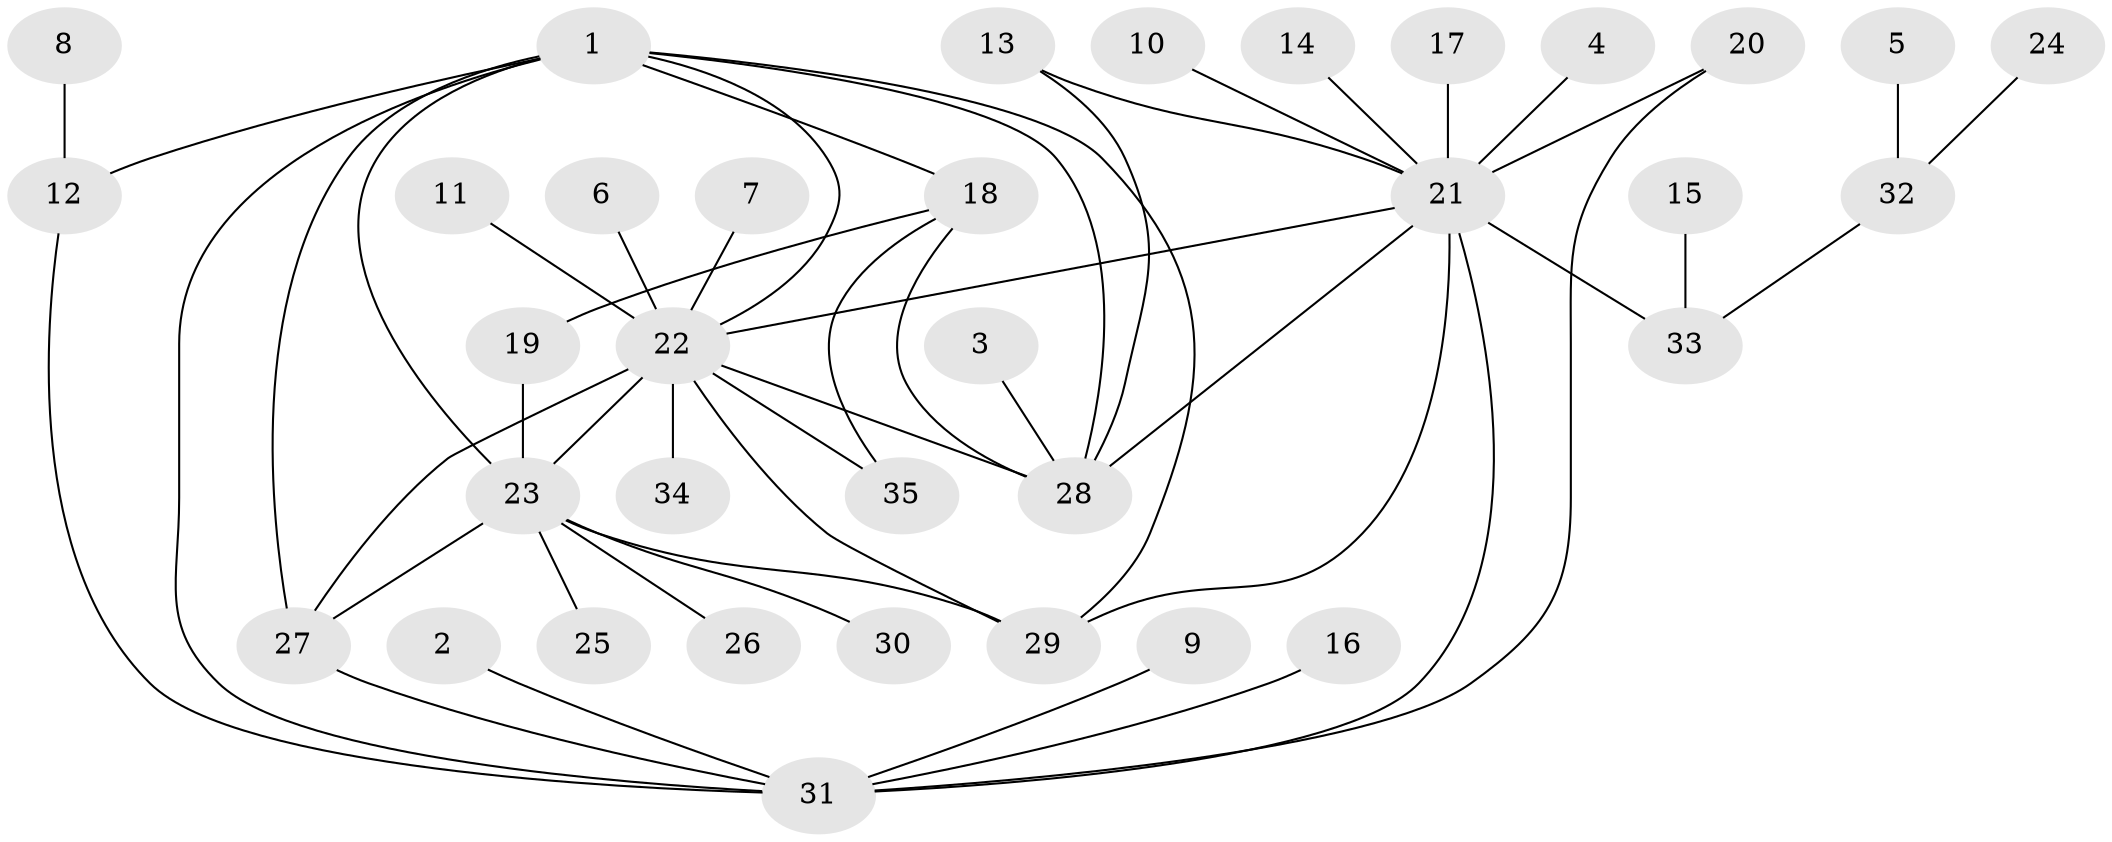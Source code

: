 // original degree distribution, {9: 0.028985507246376812, 6: 0.043478260869565216, 5: 0.057971014492753624, 8: 0.028985507246376812, 4: 0.043478260869565216, 10: 0.014492753623188406, 3: 0.08695652173913043, 1: 0.5507246376811594, 2: 0.14492753623188406}
// Generated by graph-tools (version 1.1) at 2025/46/03/06/25 01:46:57]
// undirected, 35 vertices, 50 edges
graph export_dot {
graph [start="1"]
  node [color=gray90,style=filled];
  1;
  2;
  3;
  4;
  5;
  6;
  7;
  8;
  9;
  10;
  11;
  12;
  13;
  14;
  15;
  16;
  17;
  18;
  19;
  20;
  21;
  22;
  23;
  24;
  25;
  26;
  27;
  28;
  29;
  30;
  31;
  32;
  33;
  34;
  35;
  1 -- 12 [weight=1.0];
  1 -- 18 [weight=1.0];
  1 -- 22 [weight=1.0];
  1 -- 23 [weight=1.0];
  1 -- 27 [weight=1.0];
  1 -- 28 [weight=1.0];
  1 -- 29 [weight=1.0];
  1 -- 31 [weight=1.0];
  2 -- 31 [weight=1.0];
  3 -- 28 [weight=1.0];
  4 -- 21 [weight=1.0];
  5 -- 32 [weight=1.0];
  6 -- 22 [weight=1.0];
  7 -- 22 [weight=1.0];
  8 -- 12 [weight=1.0];
  9 -- 31 [weight=1.0];
  10 -- 21 [weight=1.0];
  11 -- 22 [weight=1.0];
  12 -- 31 [weight=1.0];
  13 -- 21 [weight=1.0];
  13 -- 28 [weight=1.0];
  14 -- 21 [weight=1.0];
  15 -- 33 [weight=1.0];
  16 -- 31 [weight=1.0];
  17 -- 21 [weight=1.0];
  18 -- 19 [weight=1.0];
  18 -- 28 [weight=1.0];
  18 -- 35 [weight=1.0];
  19 -- 23 [weight=1.0];
  20 -- 21 [weight=1.0];
  20 -- 31 [weight=1.0];
  21 -- 22 [weight=1.0];
  21 -- 28 [weight=1.0];
  21 -- 29 [weight=1.0];
  21 -- 31 [weight=1.0];
  21 -- 33 [weight=2.0];
  22 -- 23 [weight=1.0];
  22 -- 27 [weight=1.0];
  22 -- 28 [weight=1.0];
  22 -- 29 [weight=1.0];
  22 -- 34 [weight=1.0];
  22 -- 35 [weight=1.0];
  23 -- 25 [weight=1.0];
  23 -- 26 [weight=1.0];
  23 -- 27 [weight=1.0];
  23 -- 29 [weight=1.0];
  23 -- 30 [weight=1.0];
  24 -- 32 [weight=1.0];
  27 -- 31 [weight=1.0];
  32 -- 33 [weight=1.0];
}
